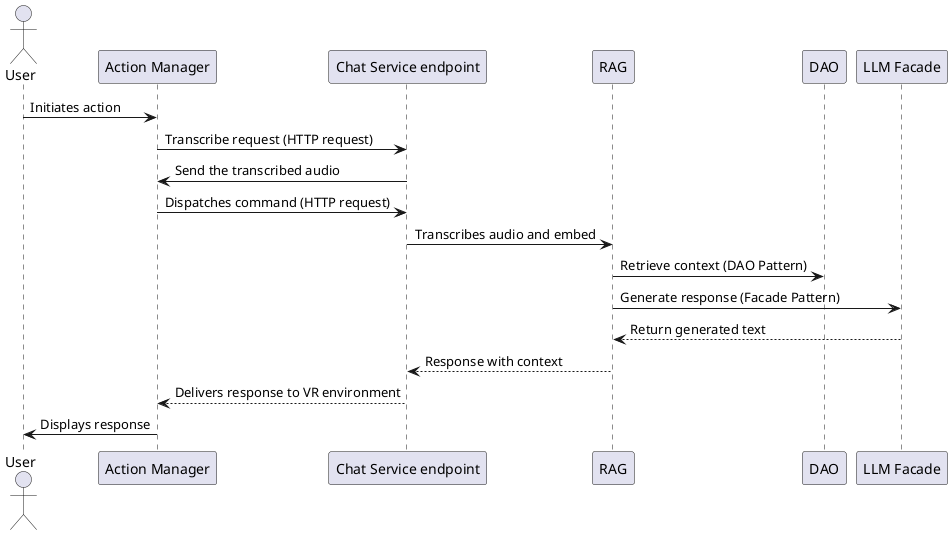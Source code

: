 @startuml ProcessView
actor User
participant "Action Manager" as AM
participant "Chat Service endpoint" as CSM
participant "RAG" as RAG
participant "DAO" as DAO
participant "LLM Facade" as LLM

User -> AM: Initiates action
AM -> CSM: Transcribe request (HTTP request)
CSM -> AM: Send the transcribed audio
AM -> CSM: Dispatches command (HTTP request)
CSM -> RAG: Transcribes audio and embed
RAG -> DAO: Retrieve context (DAO Pattern)
RAG -> LLM: Generate response (Facade Pattern)
LLM --> RAG: Return generated text
RAG --> CSM: Response with context
CSM --> AM: Delivers response to VR environment
AM -> User: Displays response
@enduml
